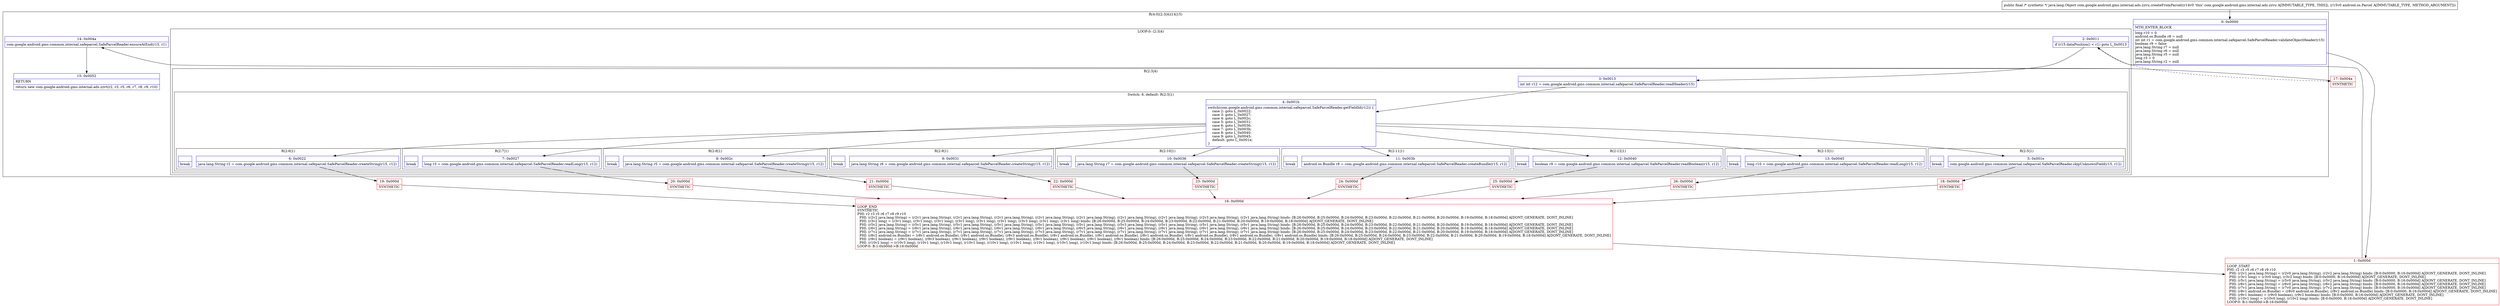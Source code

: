 digraph "CFG forcom.google.android.gms.internal.ads.zzvu.createFromParcel(Landroid\/os\/Parcel;)Ljava\/lang\/Object;" {
subgraph cluster_Region_1474841912 {
label = "R(4:0|(2:3|4)|14|15)";
node [shape=record,color=blue];
Node_0 [shape=record,label="{0\:\ 0x0000|MTH_ENTER_BLOCK\l|long r10 = 0\landroid.os.Bundle r8 = null\lint int r1 = com.google.android.gms.common.internal.safeparcel.SafeParcelReader.validateObjectHeader(r15)\lboolean r9 = false\ljava.lang.String r7 = null\ljava.lang.String r6 = null\ljava.lang.String r5 = null\llong r3 = 0\ljava.lang.String r2 = null\l}"];
subgraph cluster_LoopRegion_990624789 {
label = "LOOP:0: (2:3|4)";
node [shape=record,color=blue];
Node_2 [shape=record,label="{2\:\ 0x0011|if (r15.dataPosition() \< r1) goto L_0x0013\l}"];
subgraph cluster_Region_270183526 {
label = "R(2:3|4)";
node [shape=record,color=blue];
Node_3 [shape=record,label="{3\:\ 0x0013|int int r12 = com.google.android.gms.common.internal.safeparcel.SafeParcelReader.readHeader(r15)\l}"];
subgraph cluster_SwitchRegion_641874938 {
label = "Switch: 8, default: R(2:5|1)";
node [shape=record,color=blue];
Node_4 [shape=record,label="{4\:\ 0x001b|switch(com.google.android.gms.common.internal.safeparcel.SafeParcelReader.getFieldId(r12)) \{\l    case 2: goto L_0x0022;\l    case 3: goto L_0x0027;\l    case 4: goto L_0x002c;\l    case 5: goto L_0x0031;\l    case 6: goto L_0x0036;\l    case 7: goto L_0x003b;\l    case 8: goto L_0x0040;\l    case 9: goto L_0x0045;\l    default: goto L_0x001e;\l\}\l}"];
subgraph cluster_Region_803522455 {
label = "R(2:6|1)";
node [shape=record,color=blue];
Node_6 [shape=record,label="{6\:\ 0x0022|java.lang.String r2 = com.google.android.gms.common.internal.safeparcel.SafeParcelReader.createString(r15, r12)\l}"];
Node_InsnContainer_673413332 [shape=record,label="{|break\l}"];
}
subgraph cluster_Region_1875071500 {
label = "R(2:7|1)";
node [shape=record,color=blue];
Node_7 [shape=record,label="{7\:\ 0x0027|long r3 = com.google.android.gms.common.internal.safeparcel.SafeParcelReader.readLong(r15, r12)\l}"];
Node_InsnContainer_1506170866 [shape=record,label="{|break\l}"];
}
subgraph cluster_Region_1009867748 {
label = "R(2:8|1)";
node [shape=record,color=blue];
Node_8 [shape=record,label="{8\:\ 0x002c|java.lang.String r5 = com.google.android.gms.common.internal.safeparcel.SafeParcelReader.createString(r15, r12)\l}"];
Node_InsnContainer_748340977 [shape=record,label="{|break\l}"];
}
subgraph cluster_Region_1513930658 {
label = "R(2:9|1)";
node [shape=record,color=blue];
Node_9 [shape=record,label="{9\:\ 0x0031|java.lang.String r6 = com.google.android.gms.common.internal.safeparcel.SafeParcelReader.createString(r15, r12)\l}"];
Node_InsnContainer_2074971755 [shape=record,label="{|break\l}"];
}
subgraph cluster_Region_412819356 {
label = "R(2:10|1)";
node [shape=record,color=blue];
Node_10 [shape=record,label="{10\:\ 0x0036|java.lang.String r7 = com.google.android.gms.common.internal.safeparcel.SafeParcelReader.createString(r15, r12)\l}"];
Node_InsnContainer_1224457234 [shape=record,label="{|break\l}"];
}
subgraph cluster_Region_1989578363 {
label = "R(2:11|1)";
node [shape=record,color=blue];
Node_11 [shape=record,label="{11\:\ 0x003b|android.os.Bundle r8 = com.google.android.gms.common.internal.safeparcel.SafeParcelReader.createBundle(r15, r12)\l}"];
Node_InsnContainer_602479416 [shape=record,label="{|break\l}"];
}
subgraph cluster_Region_782215105 {
label = "R(2:12|1)";
node [shape=record,color=blue];
Node_12 [shape=record,label="{12\:\ 0x0040|boolean r9 = com.google.android.gms.common.internal.safeparcel.SafeParcelReader.readBoolean(r15, r12)\l}"];
Node_InsnContainer_1505684730 [shape=record,label="{|break\l}"];
}
subgraph cluster_Region_1720325905 {
label = "R(2:13|1)";
node [shape=record,color=blue];
Node_13 [shape=record,label="{13\:\ 0x0045|long r10 = com.google.android.gms.common.internal.safeparcel.SafeParcelReader.readLong(r15, r12)\l}"];
Node_InsnContainer_1316482928 [shape=record,label="{|break\l}"];
}
subgraph cluster_Region_1399082508 {
label = "R(2:5|1)";
node [shape=record,color=blue];
Node_5 [shape=record,label="{5\:\ 0x001e|com.google.android.gms.common.internal.safeparcel.SafeParcelReader.skipUnknownField(r15, r12)\l}"];
Node_InsnContainer_1534710144 [shape=record,label="{|break\l}"];
}
}
}
}
Node_14 [shape=record,label="{14\:\ 0x004a|com.google.android.gms.common.internal.safeparcel.SafeParcelReader.ensureAtEnd(r15, r1)\l}"];
Node_15 [shape=record,label="{15\:\ 0x0052|RETURN\l|return new com.google.android.gms.internal.ads.zzvt(r2, r3, r5, r6, r7, r8, r9, r10)\l}"];
}
Node_1 [shape=record,color=red,label="{1\:\ 0x000d|LOOP_START\lPHI: r2 r3 r5 r6 r7 r8 r9 r10 \l  PHI: (r2v1 java.lang.String) = (r2v0 java.lang.String), (r2v2 java.lang.String) binds: [B:0:0x0000, B:16:0x000d] A[DONT_GENERATE, DONT_INLINE]\l  PHI: (r3v1 long) = (r3v0 long), (r3v2 long) binds: [B:0:0x0000, B:16:0x000d] A[DONT_GENERATE, DONT_INLINE]\l  PHI: (r5v1 java.lang.String) = (r5v0 java.lang.String), (r5v2 java.lang.String) binds: [B:0:0x0000, B:16:0x000d] A[DONT_GENERATE, DONT_INLINE]\l  PHI: (r6v1 java.lang.String) = (r6v0 java.lang.String), (r6v2 java.lang.String) binds: [B:0:0x0000, B:16:0x000d] A[DONT_GENERATE, DONT_INLINE]\l  PHI: (r7v1 java.lang.String) = (r7v0 java.lang.String), (r7v2 java.lang.String) binds: [B:0:0x0000, B:16:0x000d] A[DONT_GENERATE, DONT_INLINE]\l  PHI: (r8v1 android.os.Bundle) = (r8v0 android.os.Bundle), (r8v2 android.os.Bundle) binds: [B:0:0x0000, B:16:0x000d] A[DONT_GENERATE, DONT_INLINE]\l  PHI: (r9v1 boolean) = (r9v0 boolean), (r9v2 boolean) binds: [B:0:0x0000, B:16:0x000d] A[DONT_GENERATE, DONT_INLINE]\l  PHI: (r10v1 long) = (r10v0 long), (r10v2 long) binds: [B:0:0x0000, B:16:0x000d] A[DONT_GENERATE, DONT_INLINE]\lLOOP:0: B:1:0x000d\-\>B:16:0x000d\l}"];
Node_16 [shape=record,color=red,label="{16\:\ 0x000d|LOOP_END\lSYNTHETIC\lPHI: r2 r3 r5 r6 r7 r8 r9 r10 \l  PHI: (r2v2 java.lang.String) = (r2v1 java.lang.String), (r2v1 java.lang.String), (r2v1 java.lang.String), (r2v1 java.lang.String), (r2v1 java.lang.String), (r2v1 java.lang.String), (r2v1 java.lang.String), (r2v3 java.lang.String), (r2v1 java.lang.String) binds: [B:26:0x000d, B:25:0x000d, B:24:0x000d, B:23:0x000d, B:22:0x000d, B:21:0x000d, B:20:0x000d, B:19:0x000d, B:18:0x000d] A[DONT_GENERATE, DONT_INLINE]\l  PHI: (r3v2 long) = (r3v1 long), (r3v1 long), (r3v1 long), (r3v1 long), (r3v1 long), (r3v1 long), (r3v3 long), (r3v1 long), (r3v1 long) binds: [B:26:0x000d, B:25:0x000d, B:24:0x000d, B:23:0x000d, B:22:0x000d, B:21:0x000d, B:20:0x000d, B:19:0x000d, B:18:0x000d] A[DONT_GENERATE, DONT_INLINE]\l  PHI: (r5v2 java.lang.String) = (r5v1 java.lang.String), (r5v1 java.lang.String), (r5v1 java.lang.String), (r5v1 java.lang.String), (r5v1 java.lang.String), (r5v3 java.lang.String), (r5v1 java.lang.String), (r5v1 java.lang.String), (r5v1 java.lang.String) binds: [B:26:0x000d, B:25:0x000d, B:24:0x000d, B:23:0x000d, B:22:0x000d, B:21:0x000d, B:20:0x000d, B:19:0x000d, B:18:0x000d] A[DONT_GENERATE, DONT_INLINE]\l  PHI: (r6v2 java.lang.String) = (r6v1 java.lang.String), (r6v1 java.lang.String), (r6v1 java.lang.String), (r6v1 java.lang.String), (r6v3 java.lang.String), (r6v1 java.lang.String), (r6v1 java.lang.String), (r6v1 java.lang.String), (r6v1 java.lang.String) binds: [B:26:0x000d, B:25:0x000d, B:24:0x000d, B:23:0x000d, B:22:0x000d, B:21:0x000d, B:20:0x000d, B:19:0x000d, B:18:0x000d] A[DONT_GENERATE, DONT_INLINE]\l  PHI: (r7v2 java.lang.String) = (r7v1 java.lang.String), (r7v1 java.lang.String), (r7v1 java.lang.String), (r7v3 java.lang.String), (r7v1 java.lang.String), (r7v1 java.lang.String), (r7v1 java.lang.String), (r7v1 java.lang.String), (r7v1 java.lang.String) binds: [B:26:0x000d, B:25:0x000d, B:24:0x000d, B:23:0x000d, B:22:0x000d, B:21:0x000d, B:20:0x000d, B:19:0x000d, B:18:0x000d] A[DONT_GENERATE, DONT_INLINE]\l  PHI: (r8v2 android.os.Bundle) = (r8v1 android.os.Bundle), (r8v1 android.os.Bundle), (r8v3 android.os.Bundle), (r8v1 android.os.Bundle), (r8v1 android.os.Bundle), (r8v1 android.os.Bundle), (r8v1 android.os.Bundle), (r8v1 android.os.Bundle), (r8v1 android.os.Bundle) binds: [B:26:0x000d, B:25:0x000d, B:24:0x000d, B:23:0x000d, B:22:0x000d, B:21:0x000d, B:20:0x000d, B:19:0x000d, B:18:0x000d] A[DONT_GENERATE, DONT_INLINE]\l  PHI: (r9v2 boolean) = (r9v1 boolean), (r9v3 boolean), (r9v1 boolean), (r9v1 boolean), (r9v1 boolean), (r9v1 boolean), (r9v1 boolean), (r9v1 boolean), (r9v1 boolean) binds: [B:26:0x000d, B:25:0x000d, B:24:0x000d, B:23:0x000d, B:22:0x000d, B:21:0x000d, B:20:0x000d, B:19:0x000d, B:18:0x000d] A[DONT_GENERATE, DONT_INLINE]\l  PHI: (r10v2 long) = (r10v3 long), (r10v1 long), (r10v1 long), (r10v1 long), (r10v1 long), (r10v1 long), (r10v1 long), (r10v1 long), (r10v1 long) binds: [B:26:0x000d, B:25:0x000d, B:24:0x000d, B:23:0x000d, B:22:0x000d, B:21:0x000d, B:20:0x000d, B:19:0x000d, B:18:0x000d] A[DONT_GENERATE, DONT_INLINE]\lLOOP:0: B:1:0x000d\-\>B:16:0x000d\l}"];
Node_17 [shape=record,color=red,label="{17\:\ 0x004a|SYNTHETIC\l}"];
Node_18 [shape=record,color=red,label="{18\:\ 0x000d|SYNTHETIC\l}"];
Node_19 [shape=record,color=red,label="{19\:\ 0x000d|SYNTHETIC\l}"];
Node_20 [shape=record,color=red,label="{20\:\ 0x000d|SYNTHETIC\l}"];
Node_21 [shape=record,color=red,label="{21\:\ 0x000d|SYNTHETIC\l}"];
Node_22 [shape=record,color=red,label="{22\:\ 0x000d|SYNTHETIC\l}"];
Node_23 [shape=record,color=red,label="{23\:\ 0x000d|SYNTHETIC\l}"];
Node_24 [shape=record,color=red,label="{24\:\ 0x000d|SYNTHETIC\l}"];
Node_25 [shape=record,color=red,label="{25\:\ 0x000d|SYNTHETIC\l}"];
Node_26 [shape=record,color=red,label="{26\:\ 0x000d|SYNTHETIC\l}"];
MethodNode[shape=record,label="{public final \/* synthetic *\/ java.lang.Object com.google.android.gms.internal.ads.zzvu.createFromParcel((r14v0 'this' com.google.android.gms.internal.ads.zzvu A[IMMUTABLE_TYPE, THIS]), (r15v0 android.os.Parcel A[IMMUTABLE_TYPE, METHOD_ARGUMENT])) }"];
MethodNode -> Node_0;
Node_0 -> Node_1;
Node_2 -> Node_3;
Node_2 -> Node_17[style=dashed];
Node_3 -> Node_4;
Node_4 -> Node_5;
Node_4 -> Node_6;
Node_4 -> Node_7;
Node_4 -> Node_8;
Node_4 -> Node_9;
Node_4 -> Node_10;
Node_4 -> Node_11;
Node_4 -> Node_12;
Node_4 -> Node_13;
Node_6 -> Node_19;
Node_7 -> Node_20;
Node_8 -> Node_21;
Node_9 -> Node_22;
Node_10 -> Node_23;
Node_11 -> Node_24;
Node_12 -> Node_25;
Node_13 -> Node_26;
Node_5 -> Node_18;
Node_14 -> Node_15;
Node_1 -> Node_2;
Node_16 -> Node_1;
Node_17 -> Node_14;
Node_18 -> Node_16;
Node_19 -> Node_16;
Node_20 -> Node_16;
Node_21 -> Node_16;
Node_22 -> Node_16;
Node_23 -> Node_16;
Node_24 -> Node_16;
Node_25 -> Node_16;
Node_26 -> Node_16;
}

